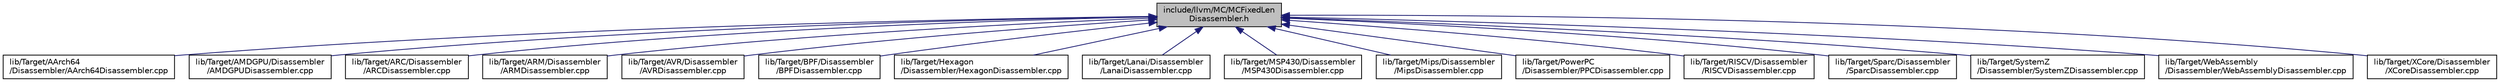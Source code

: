digraph "include/llvm/MC/MCFixedLenDisassembler.h"
{
 // LATEX_PDF_SIZE
  bgcolor="transparent";
  edge [fontname="Helvetica",fontsize="10",labelfontname="Helvetica",labelfontsize="10"];
  node [fontname="Helvetica",fontsize="10",shape="box"];
  Node1 [label="include/llvm/MC/MCFixedLen\lDisassembler.h",height=0.2,width=0.4,color="black", fillcolor="grey75", style="filled", fontcolor="black",tooltip=" "];
  Node1 -> Node2 [dir="back",color="midnightblue",fontsize="10",style="solid",fontname="Helvetica"];
  Node2 [label="lib/Target/AArch64\l/Disassembler/AArch64Disassembler.cpp",height=0.2,width=0.4,color="black",URL="$AArch64Disassembler_8cpp.html",tooltip=" "];
  Node1 -> Node3 [dir="back",color="midnightblue",fontsize="10",style="solid",fontname="Helvetica"];
  Node3 [label="lib/Target/AMDGPU/Disassembler\l/AMDGPUDisassembler.cpp",height=0.2,width=0.4,color="black",URL="$AMDGPUDisassembler_8cpp.html",tooltip="This file contains definition for AMDGPU ISA disassembler."];
  Node1 -> Node4 [dir="back",color="midnightblue",fontsize="10",style="solid",fontname="Helvetica"];
  Node4 [label="lib/Target/ARC/Disassembler\l/ARCDisassembler.cpp",height=0.2,width=0.4,color="black",URL="$ARCDisassembler_8cpp.html",tooltip="This file is part of the ARC Disassembler."];
  Node1 -> Node5 [dir="back",color="midnightblue",fontsize="10",style="solid",fontname="Helvetica"];
  Node5 [label="lib/Target/ARM/Disassembler\l/ARMDisassembler.cpp",height=0.2,width=0.4,color="black",URL="$ARMDisassembler_8cpp.html",tooltip=" "];
  Node1 -> Node6 [dir="back",color="midnightblue",fontsize="10",style="solid",fontname="Helvetica"];
  Node6 [label="lib/Target/AVR/Disassembler\l/AVRDisassembler.cpp",height=0.2,width=0.4,color="black",URL="$AVRDisassembler_8cpp.html",tooltip=" "];
  Node1 -> Node7 [dir="back",color="midnightblue",fontsize="10",style="solid",fontname="Helvetica"];
  Node7 [label="lib/Target/BPF/Disassembler\l/BPFDisassembler.cpp",height=0.2,width=0.4,color="black",URL="$BPFDisassembler_8cpp.html",tooltip=" "];
  Node1 -> Node8 [dir="back",color="midnightblue",fontsize="10",style="solid",fontname="Helvetica"];
  Node8 [label="lib/Target/Hexagon\l/Disassembler/HexagonDisassembler.cpp",height=0.2,width=0.4,color="black",URL="$HexagonDisassembler_8cpp.html",tooltip=" "];
  Node1 -> Node9 [dir="back",color="midnightblue",fontsize="10",style="solid",fontname="Helvetica"];
  Node9 [label="lib/Target/Lanai/Disassembler\l/LanaiDisassembler.cpp",height=0.2,width=0.4,color="black",URL="$LanaiDisassembler_8cpp.html",tooltip=" "];
  Node1 -> Node10 [dir="back",color="midnightblue",fontsize="10",style="solid",fontname="Helvetica"];
  Node10 [label="lib/Target/MSP430/Disassembler\l/MSP430Disassembler.cpp",height=0.2,width=0.4,color="black",URL="$MSP430Disassembler_8cpp.html",tooltip=" "];
  Node1 -> Node11 [dir="back",color="midnightblue",fontsize="10",style="solid",fontname="Helvetica"];
  Node11 [label="lib/Target/Mips/Disassembler\l/MipsDisassembler.cpp",height=0.2,width=0.4,color="black",URL="$MipsDisassembler_8cpp.html",tooltip=" "];
  Node1 -> Node12 [dir="back",color="midnightblue",fontsize="10",style="solid",fontname="Helvetica"];
  Node12 [label="lib/Target/PowerPC\l/Disassembler/PPCDisassembler.cpp",height=0.2,width=0.4,color="black",URL="$PPCDisassembler_8cpp.html",tooltip=" "];
  Node1 -> Node13 [dir="back",color="midnightblue",fontsize="10",style="solid",fontname="Helvetica"];
  Node13 [label="lib/Target/RISCV/Disassembler\l/RISCVDisassembler.cpp",height=0.2,width=0.4,color="black",URL="$RISCVDisassembler_8cpp.html",tooltip=" "];
  Node1 -> Node14 [dir="back",color="midnightblue",fontsize="10",style="solid",fontname="Helvetica"];
  Node14 [label="lib/Target/Sparc/Disassembler\l/SparcDisassembler.cpp",height=0.2,width=0.4,color="black",URL="$SparcDisassembler_8cpp.html",tooltip=" "];
  Node1 -> Node15 [dir="back",color="midnightblue",fontsize="10",style="solid",fontname="Helvetica"];
  Node15 [label="lib/Target/SystemZ\l/Disassembler/SystemZDisassembler.cpp",height=0.2,width=0.4,color="black",URL="$SystemZDisassembler_8cpp.html",tooltip=" "];
  Node1 -> Node16 [dir="back",color="midnightblue",fontsize="10",style="solid",fontname="Helvetica"];
  Node16 [label="lib/Target/WebAssembly\l/Disassembler/WebAssemblyDisassembler.cpp",height=0.2,width=0.4,color="black",URL="$WebAssemblyDisassembler_8cpp.html",tooltip="This file is part of the WebAssembly Disassembler."];
  Node1 -> Node17 [dir="back",color="midnightblue",fontsize="10",style="solid",fontname="Helvetica"];
  Node17 [label="lib/Target/XCore/Disassembler\l/XCoreDisassembler.cpp",height=0.2,width=0.4,color="black",URL="$XCoreDisassembler_8cpp.html",tooltip="This file is part of the XCore Disassembler."];
}
